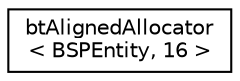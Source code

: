 digraph "Graphical Class Hierarchy"
{
  edge [fontname="Helvetica",fontsize="10",labelfontname="Helvetica",labelfontsize="10"];
  node [fontname="Helvetica",fontsize="10",shape=record];
  rankdir="LR";
  Node1 [label="btAlignedAllocator\l\< BSPEntity, 16 \>",height=0.2,width=0.4,color="black", fillcolor="white", style="filled",URL="$classbt_aligned_allocator.html"];
}
